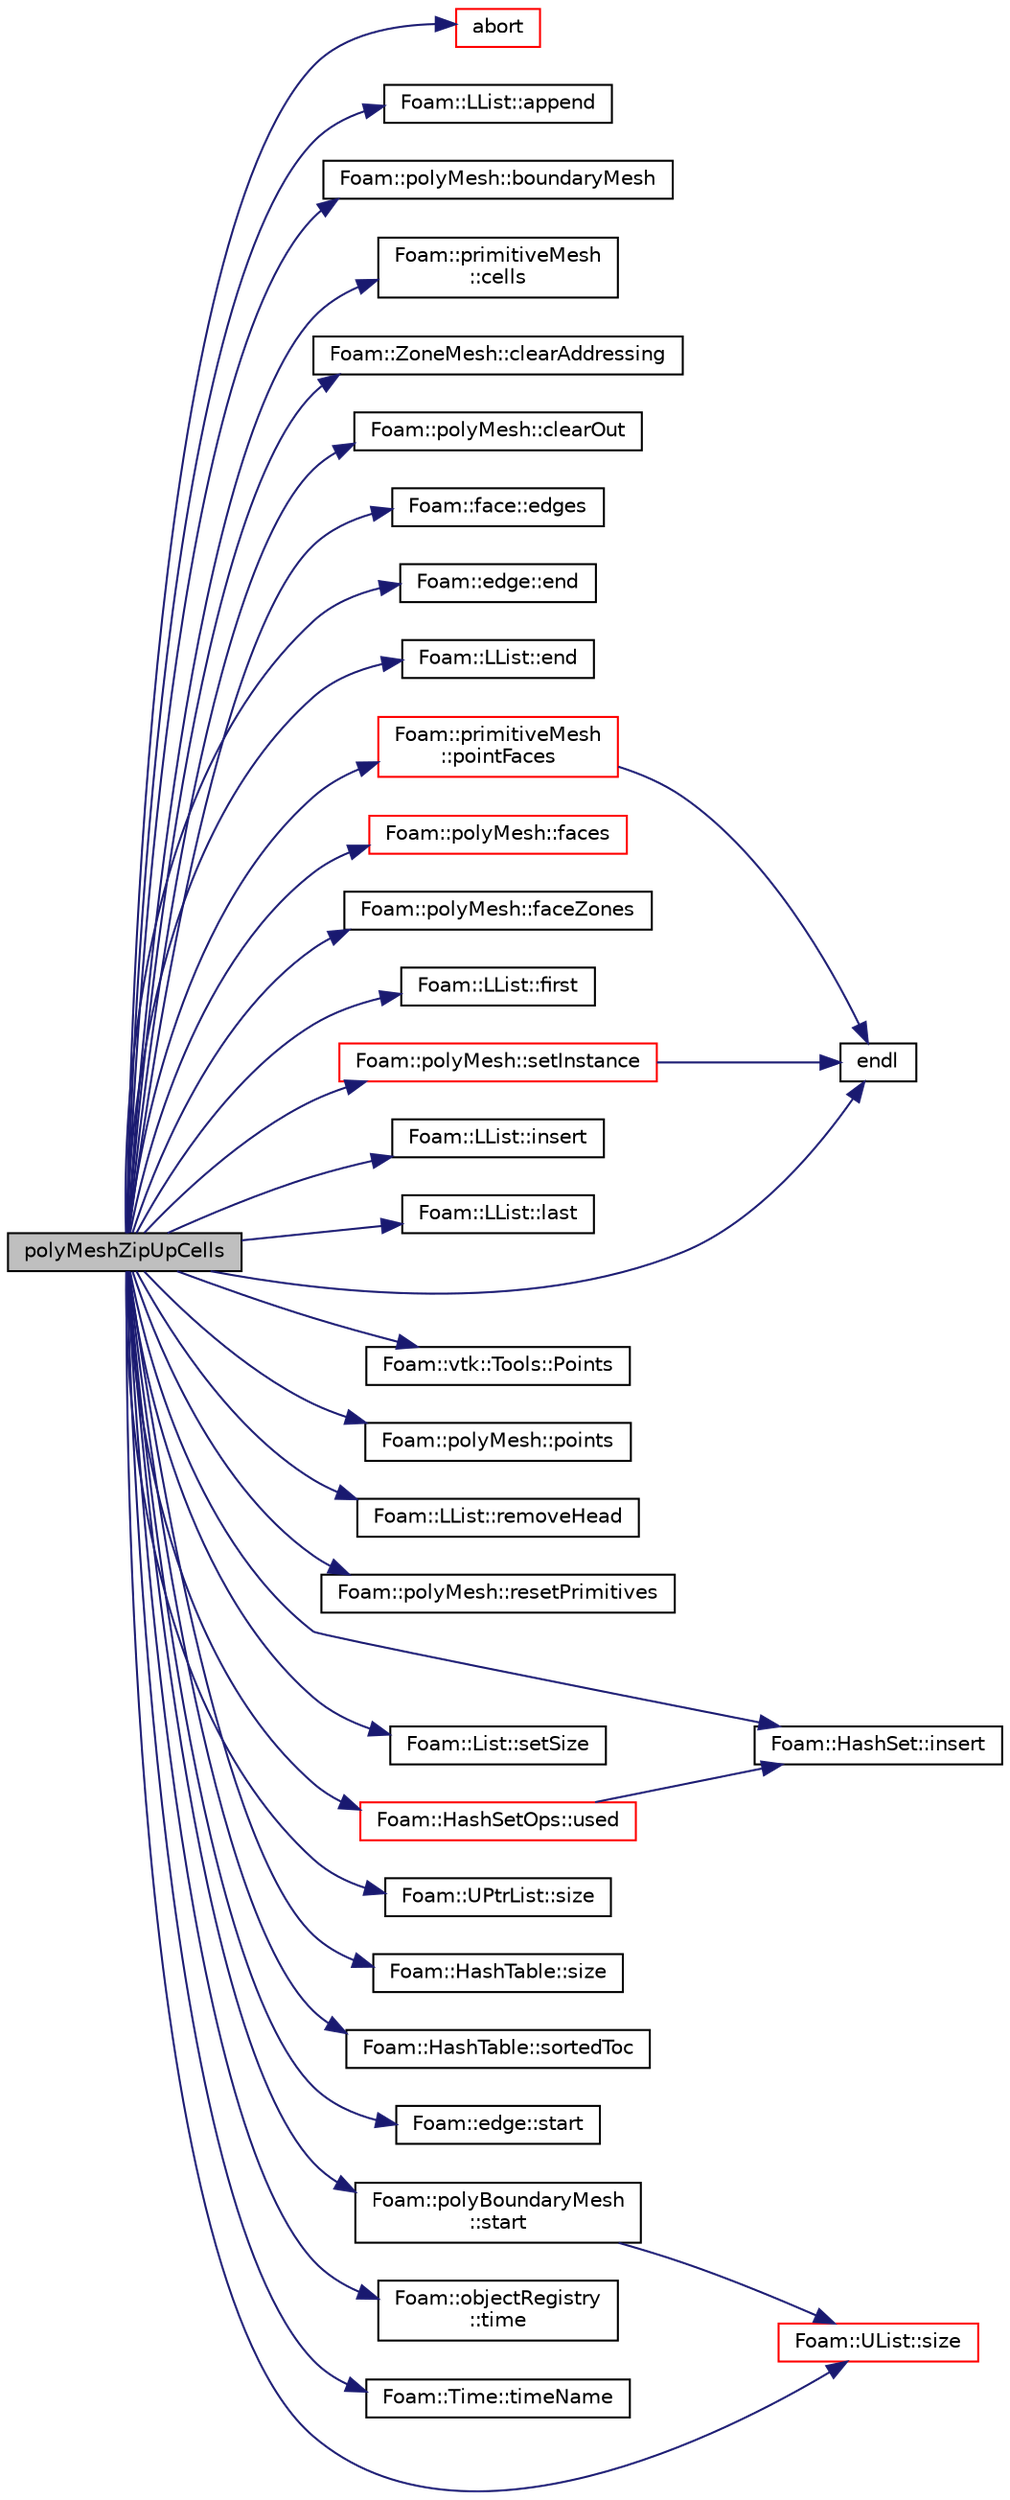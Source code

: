 digraph "polyMeshZipUpCells"
{
  bgcolor="transparent";
  edge [fontname="Helvetica",fontsize="10",labelfontname="Helvetica",labelfontsize="10"];
  node [fontname="Helvetica",fontsize="10",shape=record];
  rankdir="LR";
  Node1 [label="polyMeshZipUpCells",height=0.2,width=0.4,color="black", fillcolor="grey75", style="filled" fontcolor="black"];
  Node1 -> Node2 [color="midnightblue",fontsize="10",style="solid",fontname="Helvetica"];
  Node2 [label="abort",height=0.2,width=0.4,color="red",URL="$namespaceFoam.html#a447107a607d03e417307c203fa5fb44b"];
  Node1 -> Node3 [color="midnightblue",fontsize="10",style="solid",fontname="Helvetica"];
  Node3 [label="Foam::LList::append",height=0.2,width=0.4,color="black",URL="$classFoam_1_1LList.html#a2cba853b2fb816eb03c9c77c6543ea61",tooltip="Add copy at tail of list. "];
  Node1 -> Node4 [color="midnightblue",fontsize="10",style="solid",fontname="Helvetica"];
  Node4 [label="Foam::polyMesh::boundaryMesh",height=0.2,width=0.4,color="black",URL="$classFoam_1_1polyMesh.html#a6b7f5ba89250dbd7a1c6c7860ab60fe3",tooltip="Return boundary mesh. "];
  Node1 -> Node5 [color="midnightblue",fontsize="10",style="solid",fontname="Helvetica"];
  Node5 [label="Foam::primitiveMesh\l::cells",height=0.2,width=0.4,color="black",URL="$classFoam_1_1primitiveMesh.html#a5838384c0cea399b56339f30bc8558ab"];
  Node1 -> Node6 [color="midnightblue",fontsize="10",style="solid",fontname="Helvetica"];
  Node6 [label="Foam::ZoneMesh::clearAddressing",height=0.2,width=0.4,color="black",URL="$classFoam_1_1ZoneMesh.html#aac1ee7169044dccb262b78097d6ab1a8",tooltip="Clear addressing. "];
  Node1 -> Node7 [color="midnightblue",fontsize="10",style="solid",fontname="Helvetica"];
  Node7 [label="Foam::polyMesh::clearOut",height=0.2,width=0.4,color="black",URL="$classFoam_1_1polyMesh.html#af320697688df08f1438d37a86bcaf25d",tooltip="Clear all geometry and addressing unnecessary for CFD. "];
  Node1 -> Node8 [color="midnightblue",fontsize="10",style="solid",fontname="Helvetica"];
  Node8 [label="Foam::face::edges",height=0.2,width=0.4,color="black",URL="$classFoam_1_1face.html#afb2d8a77df2765c7a4d24840617f285e",tooltip="Return edges in face point ordering,. "];
  Node1 -> Node9 [color="midnightblue",fontsize="10",style="solid",fontname="Helvetica"];
  Node9 [label="Foam::edge::end",height=0.2,width=0.4,color="black",URL="$classFoam_1_1edge.html#a8ed0e876210c2c116b5694307a830518",tooltip="Return end (last/second) vertex label. "];
  Node1 -> Node10 [color="midnightblue",fontsize="10",style="solid",fontname="Helvetica"];
  Node10 [label="Foam::LList::end",height=0.2,width=0.4,color="black",URL="$classFoam_1_1LList.html#a8c02327283a4fc936eae31f08ff9ff02",tooltip="End of list for forward iterators. "];
  Node1 -> Node11 [color="midnightblue",fontsize="10",style="solid",fontname="Helvetica"];
  Node11 [label="endl",height=0.2,width=0.4,color="black",URL="$namespaceFoam.html#a2db8fe02a0d3909e9351bb4275b23ce4",tooltip="Add newline and flush stream. "];
  Node1 -> Node12 [color="midnightblue",fontsize="10",style="solid",fontname="Helvetica"];
  Node12 [label="Foam::polyMesh::faces",height=0.2,width=0.4,color="red",URL="$classFoam_1_1polyMesh.html#a4434536d50d4c14116249da802a1e2b2",tooltip="Return raw faces. "];
  Node1 -> Node13 [color="midnightblue",fontsize="10",style="solid",fontname="Helvetica"];
  Node13 [label="Foam::polyMesh::faceZones",height=0.2,width=0.4,color="black",URL="$classFoam_1_1polyMesh.html#aa3b2dc268f43cd7ca2d043febae4f0e6",tooltip="Return face zone mesh. "];
  Node1 -> Node14 [color="midnightblue",fontsize="10",style="solid",fontname="Helvetica"];
  Node14 [label="Foam::LList::first",height=0.2,width=0.4,color="black",URL="$classFoam_1_1LList.html#aebab7630c4fe77a3cdf468262c55395e",tooltip="The first entry in the list. "];
  Node1 -> Node15 [color="midnightblue",fontsize="10",style="solid",fontname="Helvetica"];
  Node15 [label="Foam::HashSet::insert",height=0.2,width=0.4,color="black",URL="$classFoam_1_1HashSet.html#a49f0753d9652681fc3a81f59951a0ad7",tooltip="Insert a new entry, not overwriting existing entries. "];
  Node1 -> Node16 [color="midnightblue",fontsize="10",style="solid",fontname="Helvetica"];
  Node16 [label="Foam::LList::insert",height=0.2,width=0.4,color="black",URL="$classFoam_1_1LList.html#afa8702a171846c1d47402ce0f5eb9e33",tooltip="Add copy at head of list. "];
  Node1 -> Node17 [color="midnightblue",fontsize="10",style="solid",fontname="Helvetica"];
  Node17 [label="Foam::LList::last",height=0.2,width=0.4,color="black",URL="$classFoam_1_1LList.html#aa2052270de2b3e3e591bf6891ca63a64",tooltip="The last entry in the list. "];
  Node1 -> Node18 [color="midnightblue",fontsize="10",style="solid",fontname="Helvetica"];
  Node18 [label="Foam::primitiveMesh\l::pointFaces",height=0.2,width=0.4,color="red",URL="$classFoam_1_1primitiveMesh.html#a758f775d09e1be4cdd80daea4e402f55"];
  Node18 -> Node11 [color="midnightblue",fontsize="10",style="solid",fontname="Helvetica"];
  Node1 -> Node19 [color="midnightblue",fontsize="10",style="solid",fontname="Helvetica"];
  Node19 [label="Foam::vtk::Tools::Points",height=0.2,width=0.4,color="black",URL="$namespaceFoam_1_1vtk_1_1Tools.html#a4d0e44a896bdfe0edb5e7fc303d1e406",tooltip="Return a list of points as vtkPoints. "];
  Node1 -> Node20 [color="midnightblue",fontsize="10",style="solid",fontname="Helvetica"];
  Node20 [label="Foam::polyMesh::points",height=0.2,width=0.4,color="black",URL="$classFoam_1_1polyMesh.html#a084ae534298576408f063a6b3b820959",tooltip="Return raw points. "];
  Node1 -> Node21 [color="midnightblue",fontsize="10",style="solid",fontname="Helvetica"];
  Node21 [label="Foam::LList::removeHead",height=0.2,width=0.4,color="black",URL="$classFoam_1_1LList.html#a97b5d2a039e9116cbcd9ebf9fcac95d4",tooltip="Remove and return head. "];
  Node1 -> Node22 [color="midnightblue",fontsize="10",style="solid",fontname="Helvetica"];
  Node22 [label="Foam::polyMesh::resetPrimitives",height=0.2,width=0.4,color="black",URL="$classFoam_1_1polyMesh.html#ae1c644ea7ff262a9f09a6f527d6a9d98",tooltip="Reset mesh primitive data. Assumes all patch info correct. "];
  Node1 -> Node23 [color="midnightblue",fontsize="10",style="solid",fontname="Helvetica"];
  Node23 [label="Foam::polyMesh::setInstance",height=0.2,width=0.4,color="red",URL="$classFoam_1_1polyMesh.html#a0da10a8d72f42aac9207e510d241167e",tooltip="Set the instance for mesh files. "];
  Node23 -> Node11 [color="midnightblue",fontsize="10",style="solid",fontname="Helvetica"];
  Node1 -> Node24 [color="midnightblue",fontsize="10",style="solid",fontname="Helvetica"];
  Node24 [label="Foam::List::setSize",height=0.2,width=0.4,color="black",URL="$classFoam_1_1List.html#a3eb74b6b9f8c1346a09c49e3eade797c",tooltip="Alias for resize(const label) "];
  Node1 -> Node25 [color="midnightblue",fontsize="10",style="solid",fontname="Helvetica"];
  Node25 [label="Foam::UList::size",height=0.2,width=0.4,color="red",URL="$classFoam_1_1UList.html#afee03bfededf699921815b2bf3c41e35",tooltip="Override size to be inconsistent with allocated storage. "];
  Node1 -> Node26 [color="midnightblue",fontsize="10",style="solid",fontname="Helvetica"];
  Node26 [label="Foam::UPtrList::size",height=0.2,width=0.4,color="black",URL="$classFoam_1_1UPtrList.html#a95603446b248fe1ecf5dc59bcc2eaff0",tooltip="The number of elements in the list. "];
  Node1 -> Node27 [color="midnightblue",fontsize="10",style="solid",fontname="Helvetica"];
  Node27 [label="Foam::HashTable::size",height=0.2,width=0.4,color="black",URL="$classFoam_1_1HashTable.html#a95603446b248fe1ecf5dc59bcc2eaff0",tooltip="The number of elements in table. "];
  Node1 -> Node28 [color="midnightblue",fontsize="10",style="solid",fontname="Helvetica"];
  Node28 [label="Foam::HashTable::sortedToc",height=0.2,width=0.4,color="black",URL="$classFoam_1_1HashTable.html#a239049ebafee5b14167ee937667d4692",tooltip="The table of contents (the keys) in sorted order. "];
  Node1 -> Node29 [color="midnightblue",fontsize="10",style="solid",fontname="Helvetica"];
  Node29 [label="Foam::edge::start",height=0.2,width=0.4,color="black",URL="$classFoam_1_1edge.html#a96b607a9a9baa575783b4af443ef613f",tooltip="Return start (first) vertex label. "];
  Node1 -> Node30 [color="midnightblue",fontsize="10",style="solid",fontname="Helvetica"];
  Node30 [label="Foam::polyBoundaryMesh\l::start",height=0.2,width=0.4,color="black",URL="$classFoam_1_1polyBoundaryMesh.html#a96b607a9a9baa575783b4af443ef613f",tooltip="The start label of the boundary faces in the polyMesh face list. "];
  Node30 -> Node25 [color="midnightblue",fontsize="10",style="solid",fontname="Helvetica"];
  Node1 -> Node31 [color="midnightblue",fontsize="10",style="solid",fontname="Helvetica"];
  Node31 [label="Foam::objectRegistry\l::time",height=0.2,width=0.4,color="black",URL="$classFoam_1_1objectRegistry.html#a48fcf6de2789aff6b430b5fc1a05693f",tooltip="Return time. "];
  Node1 -> Node32 [color="midnightblue",fontsize="10",style="solid",fontname="Helvetica"];
  Node32 [label="Foam::Time::timeName",height=0.2,width=0.4,color="black",URL="$classFoam_1_1Time.html#a882e958c2f124b46fdb52dd241ec0ca3",tooltip="Return time name of given scalar time formatted with the given precision. "];
  Node1 -> Node33 [color="midnightblue",fontsize="10",style="solid",fontname="Helvetica"];
  Node33 [label="Foam::HashSetOps::used",height=0.2,width=0.4,color="red",URL="$namespaceFoam_1_1HashSetOps.html#a00c813a6833249384ff5de5943968691",tooltip="Convert a bitset to a labelHashSet of the indices used. "];
  Node33 -> Node15 [color="midnightblue",fontsize="10",style="solid",fontname="Helvetica"];
}
